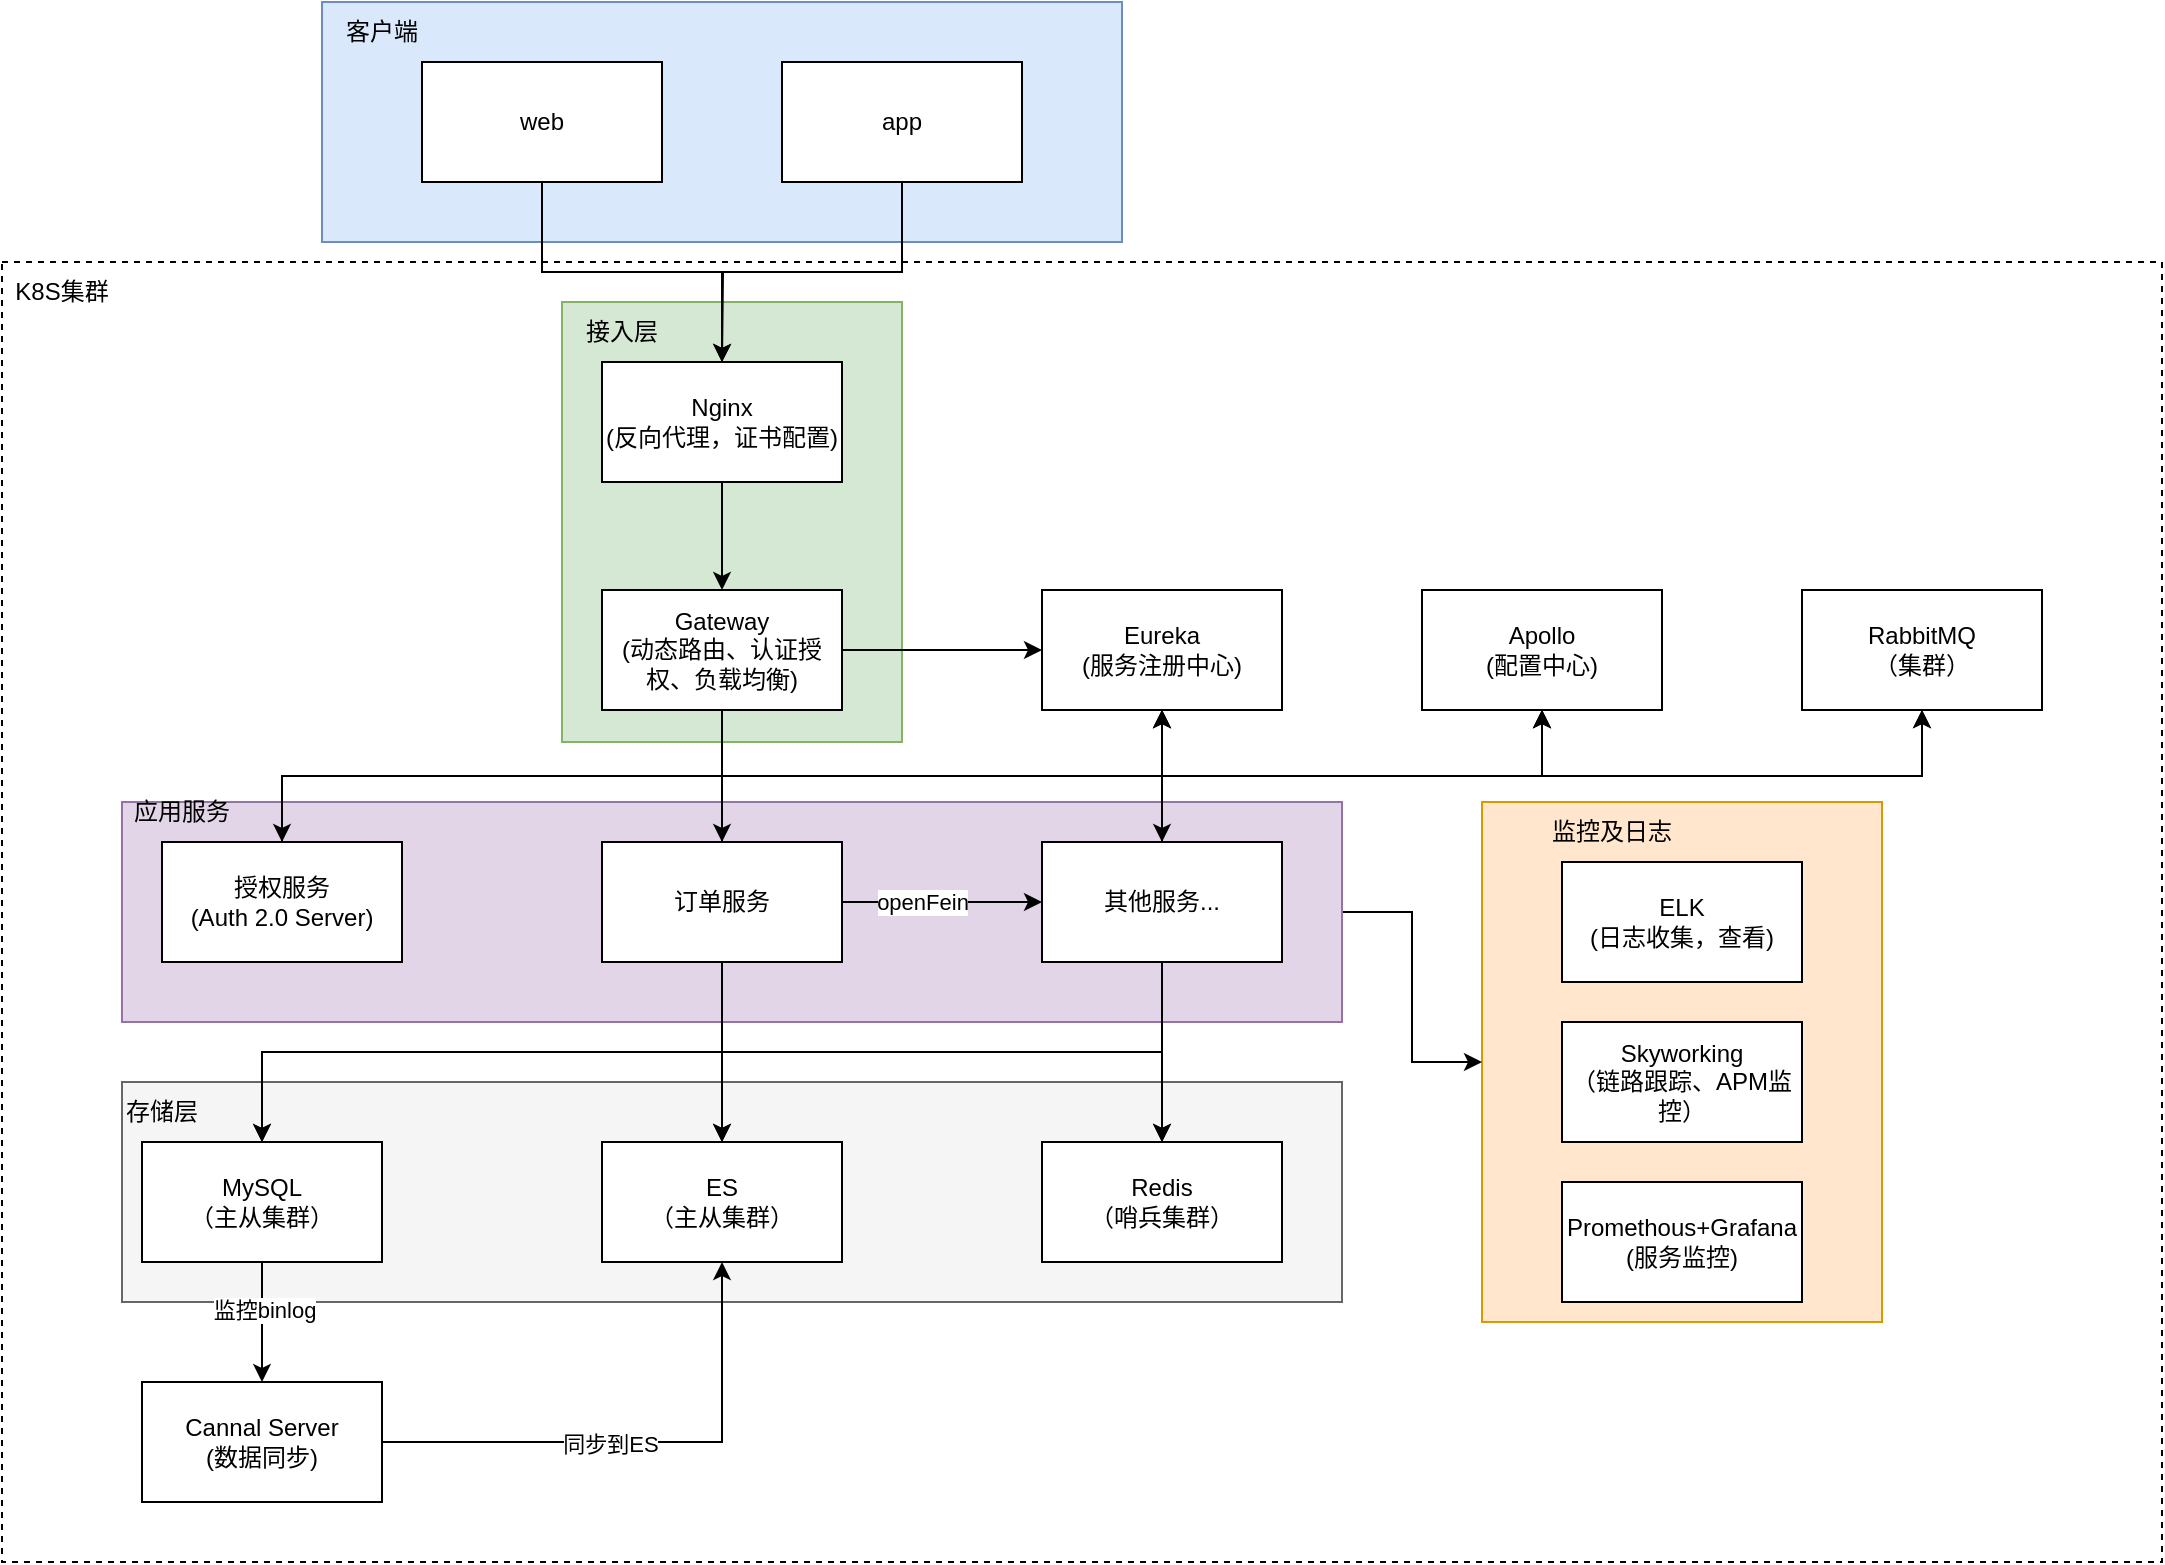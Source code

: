 <mxfile version="24.7.7">
  <diagram name="第 1 页" id="JWrh12a5ofCbuKyQh7Sv">
    <mxGraphModel dx="1434" dy="841" grid="1" gridSize="10" guides="1" tooltips="1" connect="1" arrows="1" fold="1" page="1" pageScale="1" pageWidth="1169" pageHeight="827" math="0" shadow="0">
      <root>
        <mxCell id="0" />
        <mxCell id="1" parent="0" />
        <mxCell id="1WofLLIVv_YYoYcuGVh5-64" value="" style="rounded=0;whiteSpace=wrap;html=1;dashed=1;" parent="1" vertex="1">
          <mxGeometry x="160" y="220" width="1080" height="650" as="geometry" />
        </mxCell>
        <mxCell id="1WofLLIVv_YYoYcuGVh5-69" value="" style="rounded=0;whiteSpace=wrap;html=1;fillColor=#ffe6cc;strokeColor=#d79b00;" parent="1" vertex="1">
          <mxGeometry x="900" y="490" width="200" height="260" as="geometry" />
        </mxCell>
        <mxCell id="1WofLLIVv_YYoYcuGVh5-57" value="" style="rounded=0;whiteSpace=wrap;html=1;fillColor=#f5f5f5;strokeColor=#666666;fontColor=#333333;" parent="1" vertex="1">
          <mxGeometry x="220" y="630" width="610" height="110" as="geometry" />
        </mxCell>
        <mxCell id="1WofLLIVv_YYoYcuGVh5-46" value="" style="rounded=0;whiteSpace=wrap;html=1;fillColor=#d5e8d4;strokeColor=#82b366;" parent="1" vertex="1">
          <mxGeometry x="440" y="240" width="170" height="220" as="geometry" />
        </mxCell>
        <mxCell id="1WofLLIVv_YYoYcuGVh5-72" style="edgeStyle=orthogonalEdgeStyle;rounded=0;orthogonalLoop=1;jettySize=auto;html=1;exitX=1;exitY=0.5;exitDx=0;exitDy=0;entryX=0;entryY=0.5;entryDx=0;entryDy=0;" parent="1" source="1WofLLIVv_YYoYcuGVh5-44" target="1WofLLIVv_YYoYcuGVh5-69" edge="1">
          <mxGeometry relative="1" as="geometry" />
        </mxCell>
        <mxCell id="1WofLLIVv_YYoYcuGVh5-44" value="" style="rounded=0;whiteSpace=wrap;html=1;fillColor=#e1d5e7;strokeColor=#9673a6;" parent="1" vertex="1">
          <mxGeometry x="220" y="490" width="610" height="110" as="geometry" />
        </mxCell>
        <mxCell id="1WofLLIVv_YYoYcuGVh5-42" value="" style="rounded=0;whiteSpace=wrap;html=1;fillColor=#dae8fc;strokeColor=#6c8ebf;" parent="1" vertex="1">
          <mxGeometry x="320" y="90" width="400" height="120" as="geometry" />
        </mxCell>
        <mxCell id="1WofLLIVv_YYoYcuGVh5-6" style="edgeStyle=orthogonalEdgeStyle;rounded=0;orthogonalLoop=1;jettySize=auto;html=1;exitX=0.5;exitY=1;exitDx=0;exitDy=0;entryX=0.5;entryY=0;entryDx=0;entryDy=0;" parent="1" source="1WofLLIVv_YYoYcuGVh5-2" target="1WofLLIVv_YYoYcuGVh5-4" edge="1">
          <mxGeometry relative="1" as="geometry" />
        </mxCell>
        <mxCell id="1WofLLIVv_YYoYcuGVh5-2" value="web" style="rounded=0;whiteSpace=wrap;html=1;" parent="1" vertex="1">
          <mxGeometry x="370" y="120" width="120" height="60" as="geometry" />
        </mxCell>
        <mxCell id="1WofLLIVv_YYoYcuGVh5-7" style="edgeStyle=orthogonalEdgeStyle;rounded=0;orthogonalLoop=1;jettySize=auto;html=1;exitX=0.5;exitY=1;exitDx=0;exitDy=0;" parent="1" source="1WofLLIVv_YYoYcuGVh5-3" edge="1">
          <mxGeometry relative="1" as="geometry">
            <mxPoint x="520" y="270" as="targetPoint" />
          </mxGeometry>
        </mxCell>
        <mxCell id="1WofLLIVv_YYoYcuGVh5-3" value="app" style="rounded=0;whiteSpace=wrap;html=1;" parent="1" vertex="1">
          <mxGeometry x="550" y="120" width="120" height="60" as="geometry" />
        </mxCell>
        <mxCell id="1WofLLIVv_YYoYcuGVh5-8" style="edgeStyle=orthogonalEdgeStyle;rounded=0;orthogonalLoop=1;jettySize=auto;html=1;exitX=0.5;exitY=1;exitDx=0;exitDy=0;entryX=0.5;entryY=0;entryDx=0;entryDy=0;" parent="1" source="1WofLLIVv_YYoYcuGVh5-4" target="1WofLLIVv_YYoYcuGVh5-5" edge="1">
          <mxGeometry relative="1" as="geometry" />
        </mxCell>
        <mxCell id="1WofLLIVv_YYoYcuGVh5-4" value="Nginx&lt;br&gt;(反向代理，证书配置)" style="rounded=0;whiteSpace=wrap;html=1;" parent="1" vertex="1">
          <mxGeometry x="460" y="270" width="120" height="60" as="geometry" />
        </mxCell>
        <mxCell id="1WofLLIVv_YYoYcuGVh5-10" style="edgeStyle=orthogonalEdgeStyle;rounded=0;orthogonalLoop=1;jettySize=auto;html=1;exitX=1;exitY=0.5;exitDx=0;exitDy=0;entryX=0;entryY=0.5;entryDx=0;entryDy=0;" parent="1" source="1WofLLIVv_YYoYcuGVh5-5" target="1WofLLIVv_YYoYcuGVh5-9" edge="1">
          <mxGeometry relative="1" as="geometry" />
        </mxCell>
        <mxCell id="1WofLLIVv_YYoYcuGVh5-12" style="edgeStyle=orthogonalEdgeStyle;rounded=0;orthogonalLoop=1;jettySize=auto;html=1;exitX=0.5;exitY=1;exitDx=0;exitDy=0;entryX=0.5;entryY=0;entryDx=0;entryDy=0;" parent="1" source="1WofLLIVv_YYoYcuGVh5-5" target="1WofLLIVv_YYoYcuGVh5-11" edge="1">
          <mxGeometry relative="1" as="geometry" />
        </mxCell>
        <mxCell id="1WofLLIVv_YYoYcuGVh5-17" style="edgeStyle=orthogonalEdgeStyle;rounded=0;orthogonalLoop=1;jettySize=auto;html=1;exitX=0.5;exitY=1;exitDx=0;exitDy=0;entryX=0.5;entryY=0;entryDx=0;entryDy=0;" parent="1" source="1WofLLIVv_YYoYcuGVh5-5" target="1WofLLIVv_YYoYcuGVh5-13" edge="1">
          <mxGeometry relative="1" as="geometry" />
        </mxCell>
        <mxCell id="1WofLLIVv_YYoYcuGVh5-18" style="edgeStyle=orthogonalEdgeStyle;rounded=0;orthogonalLoop=1;jettySize=auto;html=1;exitX=0.5;exitY=1;exitDx=0;exitDy=0;" parent="1" source="1WofLLIVv_YYoYcuGVh5-5" target="1WofLLIVv_YYoYcuGVh5-14" edge="1">
          <mxGeometry relative="1" as="geometry" />
        </mxCell>
        <mxCell id="1WofLLIVv_YYoYcuGVh5-5" value="Gateway&lt;br&gt;(动态路由、认证授权、负载均衡)" style="rounded=0;whiteSpace=wrap;html=1;" parent="1" vertex="1">
          <mxGeometry x="460" y="384" width="120" height="60" as="geometry" />
        </mxCell>
        <mxCell id="1WofLLIVv_YYoYcuGVh5-9" value="Eureka&lt;br&gt;(服务注册中心)" style="rounded=0;whiteSpace=wrap;html=1;" parent="1" vertex="1">
          <mxGeometry x="680" y="384" width="120" height="60" as="geometry" />
        </mxCell>
        <mxCell id="1WofLLIVv_YYoYcuGVh5-20" style="edgeStyle=orthogonalEdgeStyle;rounded=0;orthogonalLoop=1;jettySize=auto;html=1;exitX=0.5;exitY=0;exitDx=0;exitDy=0;entryX=0.5;entryY=1;entryDx=0;entryDy=0;" parent="1" source="1WofLLIVv_YYoYcuGVh5-11" target="1WofLLIVv_YYoYcuGVh5-9" edge="1">
          <mxGeometry relative="1" as="geometry" />
        </mxCell>
        <mxCell id="1WofLLIVv_YYoYcuGVh5-23" style="edgeStyle=orthogonalEdgeStyle;rounded=0;orthogonalLoop=1;jettySize=auto;html=1;exitX=1;exitY=0.5;exitDx=0;exitDy=0;entryX=0;entryY=0.5;entryDx=0;entryDy=0;" parent="1" source="1WofLLIVv_YYoYcuGVh5-11" target="1WofLLIVv_YYoYcuGVh5-14" edge="1">
          <mxGeometry relative="1" as="geometry" />
        </mxCell>
        <mxCell id="1WofLLIVv_YYoYcuGVh5-24" value="openFein" style="edgeLabel;html=1;align=center;verticalAlign=middle;resizable=0;points=[];" parent="1WofLLIVv_YYoYcuGVh5-23" vertex="1" connectable="0">
          <mxGeometry x="-0.2" relative="1" as="geometry">
            <mxPoint as="offset" />
          </mxGeometry>
        </mxCell>
        <mxCell id="1WofLLIVv_YYoYcuGVh5-30" style="edgeStyle=orthogonalEdgeStyle;rounded=0;orthogonalLoop=1;jettySize=auto;html=1;exitX=0.5;exitY=0;exitDx=0;exitDy=0;entryX=0.5;entryY=1;entryDx=0;entryDy=0;" parent="1" source="1WofLLIVv_YYoYcuGVh5-11" target="1WofLLIVv_YYoYcuGVh5-25" edge="1">
          <mxGeometry relative="1" as="geometry" />
        </mxCell>
        <mxCell id="1WofLLIVv_YYoYcuGVh5-40" style="edgeStyle=orthogonalEdgeStyle;rounded=0;orthogonalLoop=1;jettySize=auto;html=1;exitX=0.5;exitY=0;exitDx=0;exitDy=0;entryX=0.5;entryY=1;entryDx=0;entryDy=0;" parent="1" source="1WofLLIVv_YYoYcuGVh5-11" target="1WofLLIVv_YYoYcuGVh5-37" edge="1">
          <mxGeometry relative="1" as="geometry" />
        </mxCell>
        <mxCell id="1WofLLIVv_YYoYcuGVh5-51" style="edgeStyle=orthogonalEdgeStyle;rounded=0;orthogonalLoop=1;jettySize=auto;html=1;exitX=0.5;exitY=1;exitDx=0;exitDy=0;" parent="1" source="1WofLLIVv_YYoYcuGVh5-11" target="1WofLLIVv_YYoYcuGVh5-48" edge="1">
          <mxGeometry relative="1" as="geometry" />
        </mxCell>
        <mxCell id="1WofLLIVv_YYoYcuGVh5-52" style="edgeStyle=orthogonalEdgeStyle;rounded=0;orthogonalLoop=1;jettySize=auto;html=1;exitX=0.5;exitY=1;exitDx=0;exitDy=0;" parent="1" source="1WofLLIVv_YYoYcuGVh5-11" target="1WofLLIVv_YYoYcuGVh5-49" edge="1">
          <mxGeometry relative="1" as="geometry" />
        </mxCell>
        <mxCell id="1WofLLIVv_YYoYcuGVh5-53" style="edgeStyle=orthogonalEdgeStyle;rounded=0;orthogonalLoop=1;jettySize=auto;html=1;exitX=0.5;exitY=1;exitDx=0;exitDy=0;entryX=0.5;entryY=0;entryDx=0;entryDy=0;" parent="1" source="1WofLLIVv_YYoYcuGVh5-11" target="1WofLLIVv_YYoYcuGVh5-50" edge="1">
          <mxGeometry relative="1" as="geometry" />
        </mxCell>
        <mxCell id="1WofLLIVv_YYoYcuGVh5-11" value="订单服务" style="rounded=0;whiteSpace=wrap;html=1;" parent="1" vertex="1">
          <mxGeometry x="460" y="510" width="120" height="60" as="geometry" />
        </mxCell>
        <mxCell id="1WofLLIVv_YYoYcuGVh5-19" style="edgeStyle=orthogonalEdgeStyle;rounded=0;orthogonalLoop=1;jettySize=auto;html=1;exitX=0.5;exitY=0;exitDx=0;exitDy=0;entryX=0.5;entryY=1;entryDx=0;entryDy=0;" parent="1" source="1WofLLIVv_YYoYcuGVh5-13" target="1WofLLIVv_YYoYcuGVh5-9" edge="1">
          <mxGeometry relative="1" as="geometry" />
        </mxCell>
        <mxCell id="1WofLLIVv_YYoYcuGVh5-26" style="edgeStyle=orthogonalEdgeStyle;rounded=0;orthogonalLoop=1;jettySize=auto;html=1;exitX=0.5;exitY=0;exitDx=0;exitDy=0;entryX=0.5;entryY=1;entryDx=0;entryDy=0;" parent="1" source="1WofLLIVv_YYoYcuGVh5-13" target="1WofLLIVv_YYoYcuGVh5-25" edge="1">
          <mxGeometry relative="1" as="geometry" />
        </mxCell>
        <mxCell id="1WofLLIVv_YYoYcuGVh5-13" value="授权服务&lt;br&gt;(Auth 2.0 Server)" style="rounded=0;whiteSpace=wrap;html=1;" parent="1" vertex="1">
          <mxGeometry x="240" y="510" width="120" height="60" as="geometry" />
        </mxCell>
        <mxCell id="1WofLLIVv_YYoYcuGVh5-21" style="edgeStyle=orthogonalEdgeStyle;rounded=0;orthogonalLoop=1;jettySize=auto;html=1;exitX=0.5;exitY=0;exitDx=0;exitDy=0;entryX=0.5;entryY=1;entryDx=0;entryDy=0;" parent="1" source="1WofLLIVv_YYoYcuGVh5-14" target="1WofLLIVv_YYoYcuGVh5-9" edge="1">
          <mxGeometry relative="1" as="geometry" />
        </mxCell>
        <mxCell id="1WofLLIVv_YYoYcuGVh5-29" style="edgeStyle=orthogonalEdgeStyle;rounded=0;orthogonalLoop=1;jettySize=auto;html=1;exitX=0.5;exitY=0;exitDx=0;exitDy=0;entryX=0.5;entryY=1;entryDx=0;entryDy=0;" parent="1" source="1WofLLIVv_YYoYcuGVh5-14" target="1WofLLIVv_YYoYcuGVh5-25" edge="1">
          <mxGeometry relative="1" as="geometry" />
        </mxCell>
        <mxCell id="1WofLLIVv_YYoYcuGVh5-38" style="edgeStyle=orthogonalEdgeStyle;rounded=0;orthogonalLoop=1;jettySize=auto;html=1;exitX=0.5;exitY=0;exitDx=0;exitDy=0;entryX=0.5;entryY=1;entryDx=0;entryDy=0;" parent="1" source="1WofLLIVv_YYoYcuGVh5-14" target="1WofLLIVv_YYoYcuGVh5-37" edge="1">
          <mxGeometry relative="1" as="geometry" />
        </mxCell>
        <mxCell id="1WofLLIVv_YYoYcuGVh5-54" style="edgeStyle=orthogonalEdgeStyle;rounded=0;orthogonalLoop=1;jettySize=auto;html=1;exitX=0.5;exitY=1;exitDx=0;exitDy=0;entryX=0.5;entryY=0;entryDx=0;entryDy=0;" parent="1" source="1WofLLIVv_YYoYcuGVh5-14" target="1WofLLIVv_YYoYcuGVh5-50" edge="1">
          <mxGeometry relative="1" as="geometry" />
        </mxCell>
        <mxCell id="1WofLLIVv_YYoYcuGVh5-55" style="edgeStyle=orthogonalEdgeStyle;rounded=0;orthogonalLoop=1;jettySize=auto;html=1;exitX=0.5;exitY=1;exitDx=0;exitDy=0;" parent="1" source="1WofLLIVv_YYoYcuGVh5-14" target="1WofLLIVv_YYoYcuGVh5-49" edge="1">
          <mxGeometry relative="1" as="geometry" />
        </mxCell>
        <mxCell id="1WofLLIVv_YYoYcuGVh5-56" style="edgeStyle=orthogonalEdgeStyle;rounded=0;orthogonalLoop=1;jettySize=auto;html=1;exitX=0.5;exitY=1;exitDx=0;exitDy=0;entryX=0.5;entryY=0;entryDx=0;entryDy=0;" parent="1" source="1WofLLIVv_YYoYcuGVh5-14" target="1WofLLIVv_YYoYcuGVh5-48" edge="1">
          <mxGeometry relative="1" as="geometry" />
        </mxCell>
        <mxCell id="1WofLLIVv_YYoYcuGVh5-14" value="其他服务..." style="rounded=0;whiteSpace=wrap;html=1;" parent="1" vertex="1">
          <mxGeometry x="680" y="510" width="120" height="60" as="geometry" />
        </mxCell>
        <mxCell id="1WofLLIVv_YYoYcuGVh5-25" value="Apollo&lt;br&gt;(配置中心)" style="rounded=0;whiteSpace=wrap;html=1;" parent="1" vertex="1">
          <mxGeometry x="870" y="384" width="120" height="60" as="geometry" />
        </mxCell>
        <mxCell id="1WofLLIVv_YYoYcuGVh5-37" value="RabbitMQ&lt;br&gt;（集群）" style="rounded=0;whiteSpace=wrap;html=1;" parent="1" vertex="1">
          <mxGeometry x="1060" y="384" width="120" height="60" as="geometry" />
        </mxCell>
        <mxCell id="1WofLLIVv_YYoYcuGVh5-43" value="客户端" style="text;html=1;align=center;verticalAlign=middle;whiteSpace=wrap;rounded=0;" parent="1" vertex="1">
          <mxGeometry x="320" y="90" width="60" height="30" as="geometry" />
        </mxCell>
        <mxCell id="1WofLLIVv_YYoYcuGVh5-45" value="应用服务" style="text;html=1;align=center;verticalAlign=middle;whiteSpace=wrap;rounded=0;" parent="1" vertex="1">
          <mxGeometry x="220" y="480" width="60" height="30" as="geometry" />
        </mxCell>
        <mxCell id="1WofLLIVv_YYoYcuGVh5-47" value="接入层" style="text;html=1;align=center;verticalAlign=middle;whiteSpace=wrap;rounded=0;" parent="1" vertex="1">
          <mxGeometry x="440" y="240" width="60" height="30" as="geometry" />
        </mxCell>
        <mxCell id="1WofLLIVv_YYoYcuGVh5-60" style="edgeStyle=orthogonalEdgeStyle;rounded=0;orthogonalLoop=1;jettySize=auto;html=1;exitX=0.5;exitY=1;exitDx=0;exitDy=0;" parent="1" source="1WofLLIVv_YYoYcuGVh5-48" target="1WofLLIVv_YYoYcuGVh5-59" edge="1">
          <mxGeometry relative="1" as="geometry" />
        </mxCell>
        <mxCell id="1WofLLIVv_YYoYcuGVh5-62" value="监控binlog" style="edgeLabel;html=1;align=center;verticalAlign=middle;resizable=0;points=[];" parent="1WofLLIVv_YYoYcuGVh5-60" vertex="1" connectable="0">
          <mxGeometry x="-0.2" y="1" relative="1" as="geometry">
            <mxPoint as="offset" />
          </mxGeometry>
        </mxCell>
        <mxCell id="1WofLLIVv_YYoYcuGVh5-48" value="MySQL&lt;br&gt;（主从集群）" style="rounded=0;whiteSpace=wrap;html=1;" parent="1" vertex="1">
          <mxGeometry x="230" y="660" width="120" height="60" as="geometry" />
        </mxCell>
        <mxCell id="1WofLLIVv_YYoYcuGVh5-49" value="ES&lt;br&gt;（主从集群）" style="rounded=0;whiteSpace=wrap;html=1;" parent="1" vertex="1">
          <mxGeometry x="460" y="660" width="120" height="60" as="geometry" />
        </mxCell>
        <mxCell id="1WofLLIVv_YYoYcuGVh5-50" value="Redis&lt;br&gt;（哨兵集群）" style="rounded=0;whiteSpace=wrap;html=1;" parent="1" vertex="1">
          <mxGeometry x="680" y="660" width="120" height="60" as="geometry" />
        </mxCell>
        <mxCell id="1WofLLIVv_YYoYcuGVh5-58" value="存储层" style="text;html=1;align=center;verticalAlign=middle;whiteSpace=wrap;rounded=0;" parent="1" vertex="1">
          <mxGeometry x="210" y="630" width="60" height="30" as="geometry" />
        </mxCell>
        <mxCell id="1WofLLIVv_YYoYcuGVh5-61" style="edgeStyle=orthogonalEdgeStyle;rounded=0;orthogonalLoop=1;jettySize=auto;html=1;exitX=1;exitY=0.5;exitDx=0;exitDy=0;entryX=0.5;entryY=1;entryDx=0;entryDy=0;" parent="1" source="1WofLLIVv_YYoYcuGVh5-59" target="1WofLLIVv_YYoYcuGVh5-49" edge="1">
          <mxGeometry relative="1" as="geometry" />
        </mxCell>
        <mxCell id="1WofLLIVv_YYoYcuGVh5-63" value="同步到ES" style="edgeLabel;html=1;align=center;verticalAlign=middle;resizable=0;points=[];" parent="1WofLLIVv_YYoYcuGVh5-61" vertex="1" connectable="0">
          <mxGeometry x="-0.128" y="-1" relative="1" as="geometry">
            <mxPoint as="offset" />
          </mxGeometry>
        </mxCell>
        <mxCell id="1WofLLIVv_YYoYcuGVh5-59" value="Cannal Server&lt;br&gt;(数据同步)" style="rounded=0;whiteSpace=wrap;html=1;" parent="1" vertex="1">
          <mxGeometry x="230" y="780" width="120" height="60" as="geometry" />
        </mxCell>
        <mxCell id="1WofLLIVv_YYoYcuGVh5-65" value="K8S集群" style="text;html=1;align=center;verticalAlign=middle;whiteSpace=wrap;rounded=0;" parent="1" vertex="1">
          <mxGeometry x="160" y="220" width="60" height="30" as="geometry" />
        </mxCell>
        <mxCell id="1WofLLIVv_YYoYcuGVh5-66" value="ELK&lt;br&gt;(日志收集，查看)" style="rounded=0;whiteSpace=wrap;html=1;" parent="1" vertex="1">
          <mxGeometry x="940" y="520" width="120" height="60" as="geometry" />
        </mxCell>
        <mxCell id="1WofLLIVv_YYoYcuGVh5-67" value="Skyworking&lt;br&gt;（链路跟踪、APM监控）" style="rounded=0;whiteSpace=wrap;html=1;" parent="1" vertex="1">
          <mxGeometry x="940" y="600" width="120" height="60" as="geometry" />
        </mxCell>
        <mxCell id="1WofLLIVv_YYoYcuGVh5-68" value="Promethous+Grafana &lt;br&gt;(服务监控)" style="rounded=0;whiteSpace=wrap;html=1;" parent="1" vertex="1">
          <mxGeometry x="940" y="680" width="120" height="60" as="geometry" />
        </mxCell>
        <mxCell id="1WofLLIVv_YYoYcuGVh5-70" value="监控及日志" style="text;html=1;align=center;verticalAlign=middle;whiteSpace=wrap;rounded=0;" parent="1" vertex="1">
          <mxGeometry x="930" y="490" width="70" height="30" as="geometry" />
        </mxCell>
      </root>
    </mxGraphModel>
  </diagram>
</mxfile>
